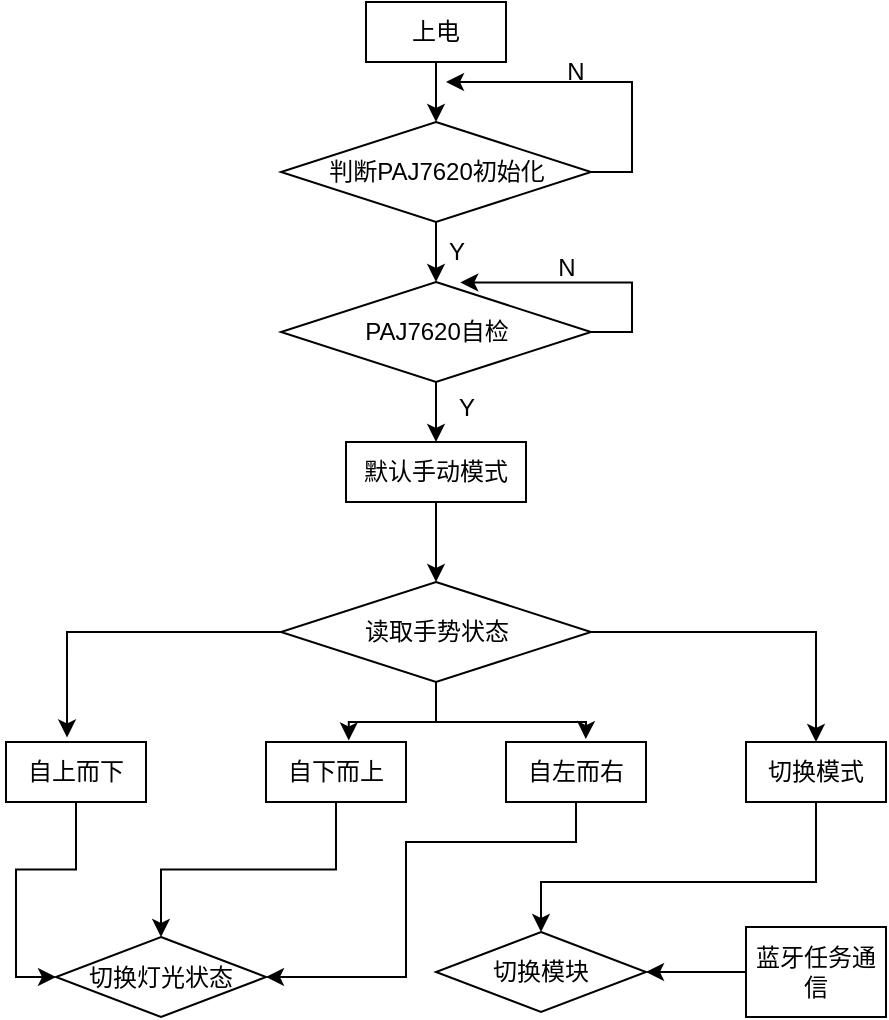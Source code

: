 <mxfile version="21.2.1" type="github">
  <diagram name="第 1 页" id="TOuGxsylDWW9Xhs5oCr9">
    <mxGraphModel dx="1220" dy="780" grid="1" gridSize="10" guides="1" tooltips="1" connect="1" arrows="1" fold="1" page="1" pageScale="1" pageWidth="827" pageHeight="1169" math="0" shadow="0">
      <root>
        <mxCell id="0" />
        <mxCell id="1" parent="0" />
        <mxCell id="hdaVbHWdDJmI-qNRhpjI-1" value="上电" style="rounded=0;whiteSpace=wrap;html=1;" vertex="1" parent="1">
          <mxGeometry x="270" y="130" width="70" height="30" as="geometry" />
        </mxCell>
        <mxCell id="hdaVbHWdDJmI-qNRhpjI-46" style="edgeStyle=orthogonalEdgeStyle;rounded=0;orthogonalLoop=1;jettySize=auto;html=1;entryX=0.5;entryY=0;entryDx=0;entryDy=0;" edge="1" parent="1" source="hdaVbHWdDJmI-qNRhpjI-4" target="hdaVbHWdDJmI-qNRhpjI-19">
          <mxGeometry relative="1" as="geometry">
            <mxPoint x="480" y="560" as="targetPoint" />
            <Array as="points">
              <mxPoint x="495" y="570" />
              <mxPoint x="358" y="570" />
            </Array>
          </mxGeometry>
        </mxCell>
        <mxCell id="hdaVbHWdDJmI-qNRhpjI-4" value="切换模式" style="rounded=0;whiteSpace=wrap;html=1;" vertex="1" parent="1">
          <mxGeometry x="460" y="500" width="70" height="30" as="geometry" />
        </mxCell>
        <mxCell id="hdaVbHWdDJmI-qNRhpjI-52" style="edgeStyle=orthogonalEdgeStyle;rounded=0;orthogonalLoop=1;jettySize=auto;html=1;entryX=1;entryY=0.5;entryDx=0;entryDy=0;" edge="1" parent="1" source="hdaVbHWdDJmI-qNRhpjI-5" target="hdaVbHWdDJmI-qNRhpjI-49">
          <mxGeometry relative="1" as="geometry">
            <mxPoint x="320" y="580" as="targetPoint" />
            <Array as="points">
              <mxPoint x="375" y="550" />
              <mxPoint x="290" y="550" />
              <mxPoint x="290" y="618" />
            </Array>
          </mxGeometry>
        </mxCell>
        <mxCell id="hdaVbHWdDJmI-qNRhpjI-5" value="自左而右" style="rounded=0;whiteSpace=wrap;html=1;" vertex="1" parent="1">
          <mxGeometry x="340" y="500" width="70" height="30" as="geometry" />
        </mxCell>
        <mxCell id="hdaVbHWdDJmI-qNRhpjI-51" style="edgeStyle=orthogonalEdgeStyle;rounded=0;orthogonalLoop=1;jettySize=auto;html=1;exitX=0.5;exitY=1;exitDx=0;exitDy=0;entryX=0;entryY=0.5;entryDx=0;entryDy=0;" edge="1" parent="1" source="hdaVbHWdDJmI-qNRhpjI-6" target="hdaVbHWdDJmI-qNRhpjI-49">
          <mxGeometry relative="1" as="geometry" />
        </mxCell>
        <mxCell id="hdaVbHWdDJmI-qNRhpjI-6" value="自上而下" style="rounded=0;whiteSpace=wrap;html=1;" vertex="1" parent="1">
          <mxGeometry x="90" y="500" width="70" height="30" as="geometry" />
        </mxCell>
        <mxCell id="hdaVbHWdDJmI-qNRhpjI-50" style="edgeStyle=orthogonalEdgeStyle;rounded=0;orthogonalLoop=1;jettySize=auto;html=1;entryX=0.5;entryY=0;entryDx=0;entryDy=0;" edge="1" parent="1" source="hdaVbHWdDJmI-qNRhpjI-7" target="hdaVbHWdDJmI-qNRhpjI-49">
          <mxGeometry relative="1" as="geometry" />
        </mxCell>
        <mxCell id="hdaVbHWdDJmI-qNRhpjI-7" value="自下而上" style="rounded=0;whiteSpace=wrap;html=1;" vertex="1" parent="1">
          <mxGeometry x="220" y="500" width="70" height="30" as="geometry" />
        </mxCell>
        <mxCell id="hdaVbHWdDJmI-qNRhpjI-8" value="" style="endArrow=classic;html=1;rounded=0;exitX=0.5;exitY=1;exitDx=0;exitDy=0;entryX=0.5;entryY=0;entryDx=0;entryDy=0;" edge="1" parent="1" source="hdaVbHWdDJmI-qNRhpjI-1" target="hdaVbHWdDJmI-qNRhpjI-9">
          <mxGeometry width="50" height="50" relative="1" as="geometry">
            <mxPoint x="400" y="260" as="sourcePoint" />
            <mxPoint x="430" y="260" as="targetPoint" />
          </mxGeometry>
        </mxCell>
        <mxCell id="hdaVbHWdDJmI-qNRhpjI-31" style="edgeStyle=orthogonalEdgeStyle;rounded=0;orthogonalLoop=1;jettySize=auto;html=1;" edge="1" parent="1" source="hdaVbHWdDJmI-qNRhpjI-9">
          <mxGeometry relative="1" as="geometry">
            <mxPoint x="310" y="170" as="targetPoint" />
            <Array as="points">
              <mxPoint x="403" y="215" />
              <mxPoint x="403" y="170" />
            </Array>
          </mxGeometry>
        </mxCell>
        <mxCell id="hdaVbHWdDJmI-qNRhpjI-33" style="edgeStyle=orthogonalEdgeStyle;rounded=0;orthogonalLoop=1;jettySize=auto;html=1;entryX=0.5;entryY=0;entryDx=0;entryDy=0;" edge="1" parent="1" source="hdaVbHWdDJmI-qNRhpjI-9" target="hdaVbHWdDJmI-qNRhpjI-12">
          <mxGeometry relative="1" as="geometry" />
        </mxCell>
        <mxCell id="hdaVbHWdDJmI-qNRhpjI-9" value="判断PAJ7620初始化" style="rhombus;whiteSpace=wrap;html=1;" vertex="1" parent="1">
          <mxGeometry x="227.5" y="190" width="155" height="50" as="geometry" />
        </mxCell>
        <mxCell id="hdaVbHWdDJmI-qNRhpjI-40" style="edgeStyle=orthogonalEdgeStyle;rounded=0;orthogonalLoop=1;jettySize=auto;html=1;entryX=0.436;entryY=-0.075;entryDx=0;entryDy=0;entryPerimeter=0;" edge="1" parent="1" source="hdaVbHWdDJmI-qNRhpjI-11" target="hdaVbHWdDJmI-qNRhpjI-6">
          <mxGeometry relative="1" as="geometry" />
        </mxCell>
        <mxCell id="hdaVbHWdDJmI-qNRhpjI-41" style="edgeStyle=orthogonalEdgeStyle;rounded=0;orthogonalLoop=1;jettySize=auto;html=1;entryX=0.591;entryY=-0.025;entryDx=0;entryDy=0;entryPerimeter=0;" edge="1" parent="1" source="hdaVbHWdDJmI-qNRhpjI-11" target="hdaVbHWdDJmI-qNRhpjI-7">
          <mxGeometry relative="1" as="geometry" />
        </mxCell>
        <mxCell id="hdaVbHWdDJmI-qNRhpjI-44" style="edgeStyle=orthogonalEdgeStyle;rounded=0;orthogonalLoop=1;jettySize=auto;html=1;entryX=0.5;entryY=0;entryDx=0;entryDy=0;" edge="1" parent="1" source="hdaVbHWdDJmI-qNRhpjI-11" target="hdaVbHWdDJmI-qNRhpjI-4">
          <mxGeometry relative="1" as="geometry" />
        </mxCell>
        <mxCell id="hdaVbHWdDJmI-qNRhpjI-11" value="读取手势状态" style="rhombus;whiteSpace=wrap;html=1;" vertex="1" parent="1">
          <mxGeometry x="227.5" y="420" width="155" height="50" as="geometry" />
        </mxCell>
        <mxCell id="hdaVbHWdDJmI-qNRhpjI-35" style="edgeStyle=orthogonalEdgeStyle;rounded=0;orthogonalLoop=1;jettySize=auto;html=1;entryX=0.5;entryY=0;entryDx=0;entryDy=0;" edge="1" parent="1" source="hdaVbHWdDJmI-qNRhpjI-12" target="hdaVbHWdDJmI-qNRhpjI-24">
          <mxGeometry relative="1" as="geometry" />
        </mxCell>
        <mxCell id="hdaVbHWdDJmI-qNRhpjI-37" style="edgeStyle=orthogonalEdgeStyle;rounded=0;orthogonalLoop=1;jettySize=auto;html=1;entryX=0.571;entryY=1.008;entryDx=0;entryDy=0;entryPerimeter=0;" edge="1" parent="1" source="hdaVbHWdDJmI-qNRhpjI-12" target="hdaVbHWdDJmI-qNRhpjI-34">
          <mxGeometry relative="1" as="geometry">
            <mxPoint x="390" y="270" as="targetPoint" />
            <Array as="points">
              <mxPoint x="403" y="295" />
              <mxPoint x="403" y="270" />
            </Array>
          </mxGeometry>
        </mxCell>
        <mxCell id="hdaVbHWdDJmI-qNRhpjI-12" value="PAJ7620自检" style="rhombus;whiteSpace=wrap;html=1;" vertex="1" parent="1">
          <mxGeometry x="227.5" y="270" width="155" height="50" as="geometry" />
        </mxCell>
        <mxCell id="hdaVbHWdDJmI-qNRhpjI-19" value="切换模块" style="rhombus;whiteSpace=wrap;html=1;" vertex="1" parent="1">
          <mxGeometry x="305" y="595" width="105" height="40" as="geometry" />
        </mxCell>
        <mxCell id="hdaVbHWdDJmI-qNRhpjI-45" style="edgeStyle=orthogonalEdgeStyle;rounded=0;orthogonalLoop=1;jettySize=auto;html=1;" edge="1" parent="1" source="hdaVbHWdDJmI-qNRhpjI-22">
          <mxGeometry relative="1" as="geometry">
            <mxPoint x="410" y="615" as="targetPoint" />
          </mxGeometry>
        </mxCell>
        <mxCell id="hdaVbHWdDJmI-qNRhpjI-22" value="蓝牙任务通信" style="rounded=0;whiteSpace=wrap;html=1;" vertex="1" parent="1">
          <mxGeometry x="460" y="592.5" width="70" height="45" as="geometry" />
        </mxCell>
        <mxCell id="hdaVbHWdDJmI-qNRhpjI-39" style="edgeStyle=orthogonalEdgeStyle;rounded=0;orthogonalLoop=1;jettySize=auto;html=1;entryX=0.5;entryY=0;entryDx=0;entryDy=0;" edge="1" parent="1" source="hdaVbHWdDJmI-qNRhpjI-24" target="hdaVbHWdDJmI-qNRhpjI-11">
          <mxGeometry relative="1" as="geometry" />
        </mxCell>
        <mxCell id="hdaVbHWdDJmI-qNRhpjI-24" value="默认手动模式" style="rounded=0;whiteSpace=wrap;html=1;" vertex="1" parent="1">
          <mxGeometry x="260" y="350" width="90" height="30" as="geometry" />
        </mxCell>
        <mxCell id="hdaVbHWdDJmI-qNRhpjI-32" value="N" style="text;html=1;strokeColor=none;fillColor=none;align=center;verticalAlign=middle;whiteSpace=wrap;rounded=0;" vertex="1" parent="1">
          <mxGeometry x="345" y="150" width="60" height="30" as="geometry" />
        </mxCell>
        <mxCell id="hdaVbHWdDJmI-qNRhpjI-34" value="Y" style="text;html=1;align=center;verticalAlign=middle;resizable=0;points=[];autosize=1;strokeColor=none;fillColor=none;" vertex="1" parent="1">
          <mxGeometry x="300" y="240" width="30" height="30" as="geometry" />
        </mxCell>
        <mxCell id="hdaVbHWdDJmI-qNRhpjI-36" value="Y" style="text;html=1;align=center;verticalAlign=middle;resizable=0;points=[];autosize=1;strokeColor=none;fillColor=none;" vertex="1" parent="1">
          <mxGeometry x="305" y="318" width="30" height="30" as="geometry" />
        </mxCell>
        <mxCell id="hdaVbHWdDJmI-qNRhpjI-38" value="N" style="text;html=1;align=center;verticalAlign=middle;resizable=0;points=[];autosize=1;strokeColor=none;fillColor=none;" vertex="1" parent="1">
          <mxGeometry x="355" y="248" width="30" height="30" as="geometry" />
        </mxCell>
        <mxCell id="hdaVbHWdDJmI-qNRhpjI-43" value="" style="endArrow=classic;html=1;rounded=0;exitX=0.5;exitY=1;exitDx=0;exitDy=0;entryX=0.57;entryY=-0.048;entryDx=0;entryDy=0;entryPerimeter=0;" edge="1" parent="1" source="hdaVbHWdDJmI-qNRhpjI-11" target="hdaVbHWdDJmI-qNRhpjI-5">
          <mxGeometry width="50" height="50" relative="1" as="geometry">
            <mxPoint x="300" y="460" as="sourcePoint" />
            <mxPoint x="350" y="410" as="targetPoint" />
            <Array as="points">
              <mxPoint x="305" y="490" />
              <mxPoint x="380" y="490" />
            </Array>
          </mxGeometry>
        </mxCell>
        <mxCell id="hdaVbHWdDJmI-qNRhpjI-49" value="切换灯光状态" style="rhombus;whiteSpace=wrap;html=1;" vertex="1" parent="1">
          <mxGeometry x="115" y="597.5" width="105" height="40" as="geometry" />
        </mxCell>
      </root>
    </mxGraphModel>
  </diagram>
</mxfile>
